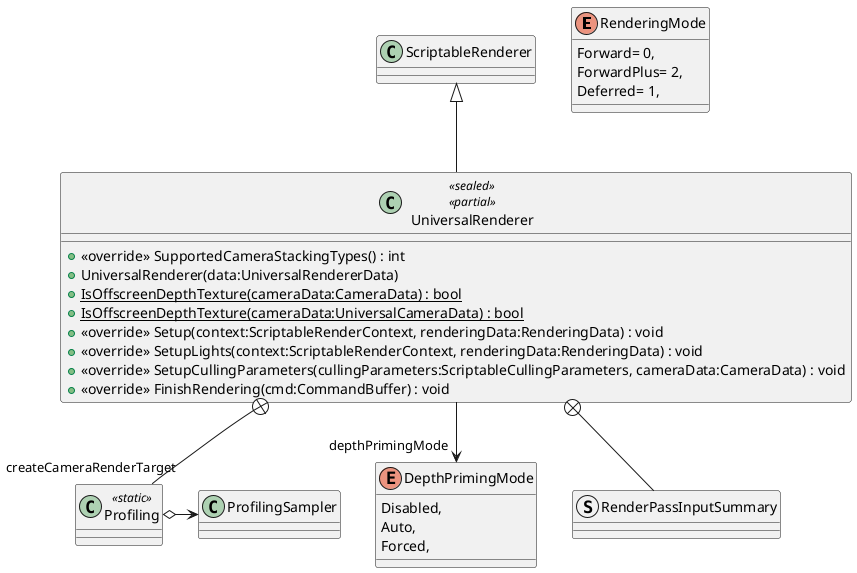 @startuml
enum RenderingMode {
    Forward= 0,
    ForwardPlus= 2,
    Deferred= 1,
}
enum DepthPrimingMode {
    Disabled,
    Auto,
    Forced,
}
class UniversalRenderer <<sealed>> <<partial>> {
    + <<override>> SupportedCameraStackingTypes() : int
    + UniversalRenderer(data:UniversalRendererData)
    + {static} IsOffscreenDepthTexture(cameraData:CameraData) : bool
    + {static} IsOffscreenDepthTexture(cameraData:UniversalCameraData) : bool
    + <<override>> Setup(context:ScriptableRenderContext, renderingData:RenderingData) : void
    + <<override>> SetupLights(context:ScriptableRenderContext, renderingData:RenderingData) : void
    + <<override>> SetupCullingParameters(cullingParameters:ScriptableCullingParameters, cameraData:CameraData) : void
    + <<override>> FinishRendering(cmd:CommandBuffer) : void
}
class Profiling <<static>> {
}
struct RenderPassInputSummary {
}
ScriptableRenderer <|-- UniversalRenderer
UniversalRenderer --> "depthPrimingMode" DepthPrimingMode
UniversalRenderer +-- Profiling
Profiling o-> "createCameraRenderTarget" ProfilingSampler
UniversalRenderer +-- RenderPassInputSummary
@enduml
